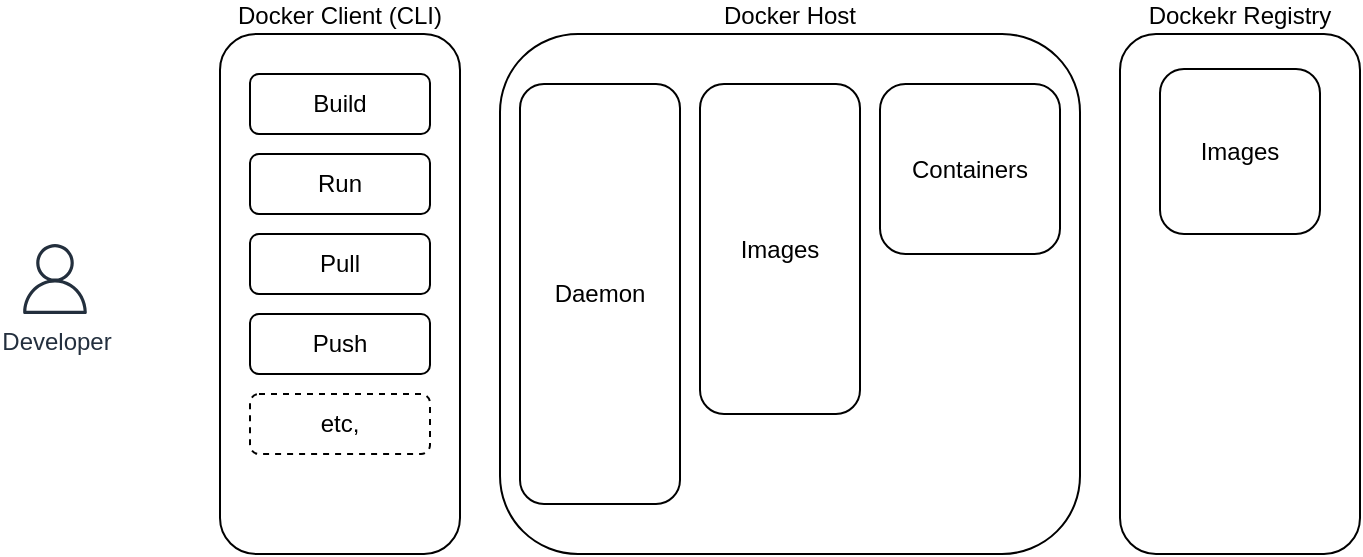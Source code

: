 <mxfile version="21.2.8" type="device">
  <diagram name="Page-1" id="W4vNGyYaI7FxQCOn36wm">
    <mxGraphModel dx="1038" dy="608" grid="1" gridSize="10" guides="1" tooltips="1" connect="1" arrows="1" fold="1" page="1" pageScale="1" pageWidth="850" pageHeight="1100" math="0" shadow="0">
      <root>
        <mxCell id="0" />
        <mxCell id="1" parent="0" />
        <mxCell id="eiCj1fGub0zI8uFPpaJ1-1" value="Docker Client (CLI)" style="rounded=1;whiteSpace=wrap;html=1;labelPosition=center;verticalLabelPosition=top;align=center;verticalAlign=bottom;fillColor=none;" vertex="1" parent="1">
          <mxGeometry x="130" y="170" width="120" height="260" as="geometry" />
        </mxCell>
        <mxCell id="eiCj1fGub0zI8uFPpaJ1-2" value="Docker Host" style="rounded=1;whiteSpace=wrap;html=1;labelPosition=center;verticalLabelPosition=top;align=center;verticalAlign=bottom;fillColor=none;" vertex="1" parent="1">
          <mxGeometry x="270" y="170" width="290" height="260" as="geometry" />
        </mxCell>
        <mxCell id="eiCj1fGub0zI8uFPpaJ1-3" value="Dockekr Registry" style="rounded=1;whiteSpace=wrap;html=1;labelPosition=center;verticalLabelPosition=top;align=center;verticalAlign=bottom;fillColor=none;" vertex="1" parent="1">
          <mxGeometry x="580" y="170" width="120" height="260" as="geometry" />
        </mxCell>
        <mxCell id="eiCj1fGub0zI8uFPpaJ1-4" value="Build" style="rounded=1;whiteSpace=wrap;html=1;fillColor=none;" vertex="1" parent="1">
          <mxGeometry x="145" y="190" width="90" height="30" as="geometry" />
        </mxCell>
        <mxCell id="eiCj1fGub0zI8uFPpaJ1-6" value="Run" style="rounded=1;whiteSpace=wrap;html=1;fillColor=none;" vertex="1" parent="1">
          <mxGeometry x="145" y="230" width="90" height="30" as="geometry" />
        </mxCell>
        <mxCell id="eiCj1fGub0zI8uFPpaJ1-7" value="Pull" style="rounded=1;whiteSpace=wrap;html=1;fillColor=none;" vertex="1" parent="1">
          <mxGeometry x="145" y="270" width="90" height="30" as="geometry" />
        </mxCell>
        <mxCell id="eiCj1fGub0zI8uFPpaJ1-8" value="Push" style="rounded=1;whiteSpace=wrap;html=1;fillColor=none;" vertex="1" parent="1">
          <mxGeometry x="145" y="310" width="90" height="30" as="geometry" />
        </mxCell>
        <mxCell id="eiCj1fGub0zI8uFPpaJ1-9" value="etc," style="rounded=1;whiteSpace=wrap;html=1;fillColor=none;dashed=1;" vertex="1" parent="1">
          <mxGeometry x="145" y="350" width="90" height="30" as="geometry" />
        </mxCell>
        <mxCell id="eiCj1fGub0zI8uFPpaJ1-12" value="Developer" style="sketch=0;outlineConnect=0;fontColor=#232F3E;gradientColor=none;fillColor=#232F3D;strokeColor=none;dashed=0;verticalLabelPosition=bottom;verticalAlign=top;align=center;html=1;fontSize=12;fontStyle=0;aspect=fixed;pointerEvents=1;shape=mxgraph.aws4.user;" vertex="1" parent="1">
          <mxGeometry x="30" y="275" width="35" height="35" as="geometry" />
        </mxCell>
        <mxCell id="eiCj1fGub0zI8uFPpaJ1-13" value="Daemon" style="rounded=1;whiteSpace=wrap;html=1;fillColor=none;" vertex="1" parent="1">
          <mxGeometry x="280" y="195" width="80" height="210" as="geometry" />
        </mxCell>
        <mxCell id="eiCj1fGub0zI8uFPpaJ1-14" value="Images" style="rounded=1;whiteSpace=wrap;html=1;fillColor=none;" vertex="1" parent="1">
          <mxGeometry x="370" y="195" width="80" height="165" as="geometry" />
        </mxCell>
        <mxCell id="eiCj1fGub0zI8uFPpaJ1-15" value="Containers" style="rounded=1;whiteSpace=wrap;html=1;fillColor=none;" vertex="1" parent="1">
          <mxGeometry x="460" y="195" width="90" height="85" as="geometry" />
        </mxCell>
        <mxCell id="eiCj1fGub0zI8uFPpaJ1-17" value="Images" style="rounded=1;whiteSpace=wrap;html=1;fillColor=none;" vertex="1" parent="1">
          <mxGeometry x="600" y="187.5" width="80" height="82.5" as="geometry" />
        </mxCell>
      </root>
    </mxGraphModel>
  </diagram>
</mxfile>
